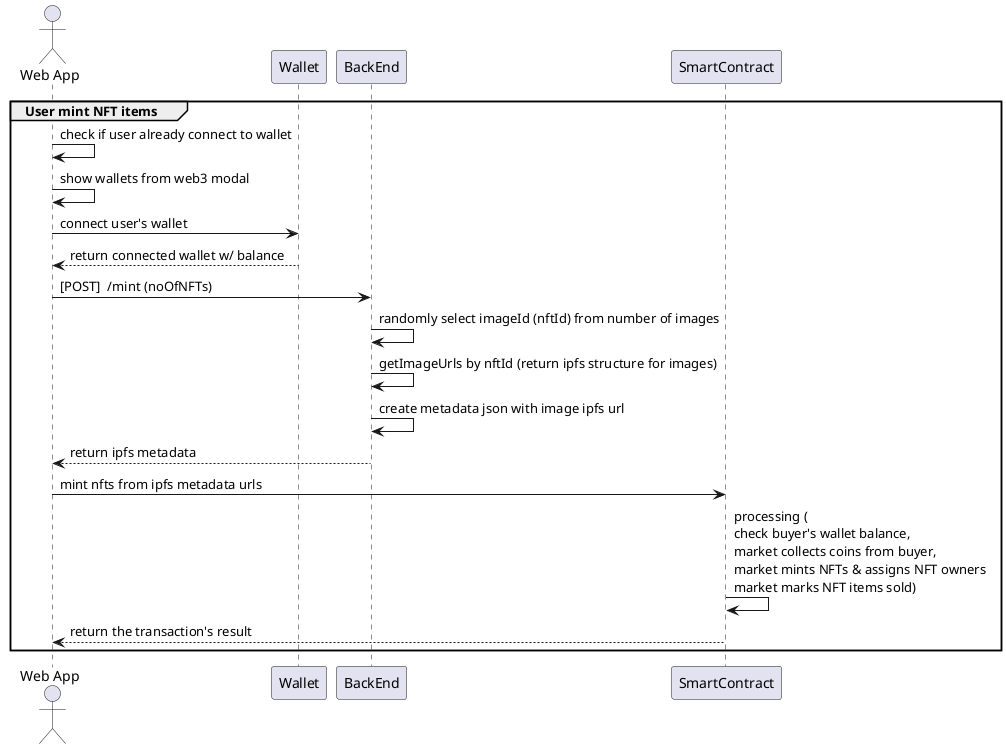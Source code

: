 @startuml

actor "Web App" as fe
participant "Wallet" as wallet
participant "BackEnd" as be
participant "SmartContract" as sc

group User mint NFT items
fe -> fe: check if user already connect to wallet 
fe -> fe: show wallets from web3 modal
fe -> wallet: connect user's wallet
wallet --> fe: return connected wallet w/ balance
fe -> be: [POST]  /mint (noOfNFTs)
be -> be: randomly select imageId (nftId) from number of images
be -> be: getImageUrls by nftId (return ipfs structure for images)
be -> be: create metadata json with image ipfs url
be -->fe: return ipfs metadata
fe -> sc: mint nfts from ipfs metadata urls
sc -> sc: processing (\ncheck buyer's wallet balance, \nmarket collects coins from buyer, \nmarket mints NFTs & assigns NFT owners \nmarket marks NFT items sold)
sc --> fe: return the transaction's result
end


@enduml
